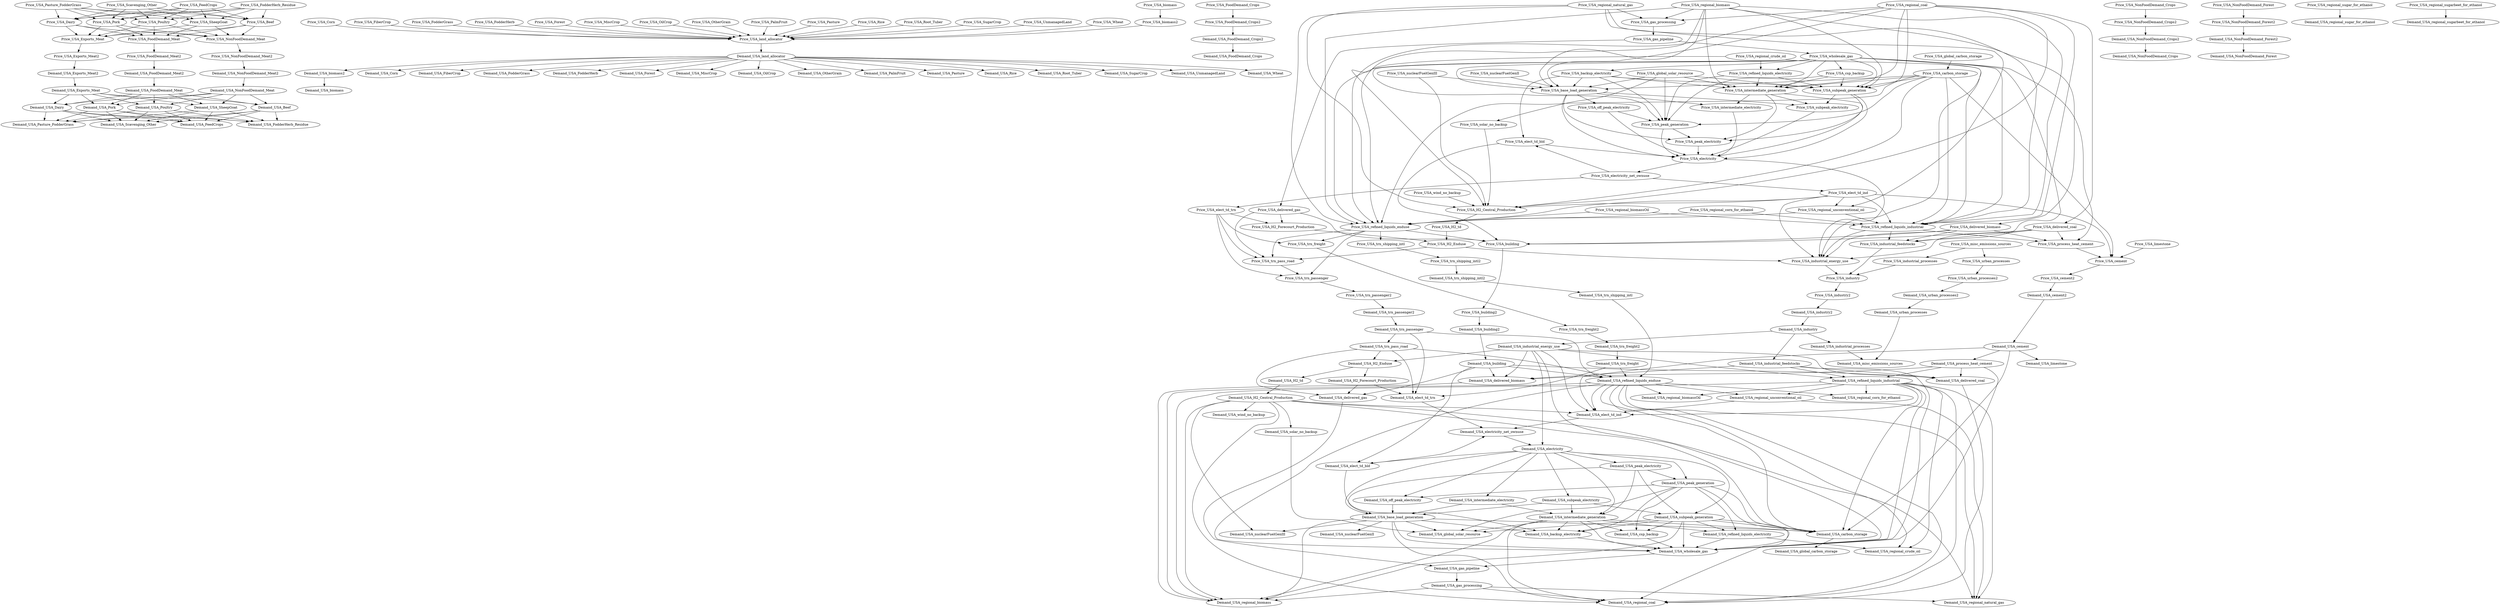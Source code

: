digraph gcam {
Price_USA_Beef -> Price_USA_Exports_Meat;
Price_USA_Beef -> Price_USA_FoodDemand_Meat;
Price_USA_Beef -> Price_USA_NonFoodDemand_Meat;
Demand_USA_Beef -> Demand_USA_FeedCrops;
Demand_USA_Beef -> Demand_USA_FodderHerb_Residue;
Demand_USA_Beef -> Demand_USA_Pasture_FodderGrass;
Demand_USA_Beef -> Demand_USA_Scavenging_Other;
Price_USA_Corn -> Price_USA_land_allocator;
Price_USA_Dairy -> Price_USA_Exports_Meat;
Price_USA_Dairy -> Price_USA_FoodDemand_Meat;
Price_USA_Dairy -> Price_USA_NonFoodDemand_Meat;
Demand_USA_Dairy -> Demand_USA_FeedCrops;
Demand_USA_Dairy -> Demand_USA_FodderHerb_Residue;
Demand_USA_Dairy -> Demand_USA_Pasture_FodderGrass;
Demand_USA_Dairy -> Demand_USA_Scavenging_Other;
Demand_USA_Exports_Meat2 -> Demand_USA_Exports_Meat;
Price_USA_Exports_Meat -> Price_USA_Exports_Meat2;
Demand_USA_Exports_Meat -> Demand_USA_Beef;
Demand_USA_Exports_Meat -> Demand_USA_Dairy;
Demand_USA_Exports_Meat -> Demand_USA_Pork;
Demand_USA_Exports_Meat -> Demand_USA_Poultry;
Demand_USA_Exports_Meat -> Demand_USA_SheepGoat;
Price_USA_Exports_Meat2 -> Demand_USA_Exports_Meat2;
Price_USA_FeedCrops -> Price_USA_Beef;
Price_USA_FeedCrops -> Price_USA_Dairy;
Price_USA_FeedCrops -> Price_USA_Pork;
Price_USA_FeedCrops -> Price_USA_Poultry;
Price_USA_FeedCrops -> Price_USA_SheepGoat;
Price_USA_FiberCrop -> Price_USA_land_allocator;
Price_USA_FodderGrass -> Price_USA_land_allocator;
Price_USA_FodderHerb -> Price_USA_land_allocator;
Price_USA_FodderHerb_Residue -> Price_USA_Beef;
Price_USA_FodderHerb_Residue -> Price_USA_Dairy;
Price_USA_FodderHerb_Residue -> Price_USA_Pork;
Price_USA_FodderHerb_Residue -> Price_USA_Poultry;
Price_USA_FodderHerb_Residue -> Price_USA_SheepGoat;
Demand_USA_FoodDemand_Crops2 -> Demand_USA_FoodDemand_Crops;
Price_USA_FoodDemand_Crops -> Price_USA_FoodDemand_Crops2;
Price_USA_FoodDemand_Crops2 -> Demand_USA_FoodDemand_Crops2;
Demand_USA_FoodDemand_Meat2 -> Demand_USA_FoodDemand_Meat;
Price_USA_FoodDemand_Meat -> Price_USA_FoodDemand_Meat2;
Demand_USA_FoodDemand_Meat -> Demand_USA_Beef;
Demand_USA_FoodDemand_Meat -> Demand_USA_Dairy;
Demand_USA_FoodDemand_Meat -> Demand_USA_Pork;
Demand_USA_FoodDemand_Meat -> Demand_USA_Poultry;
Demand_USA_FoodDemand_Meat -> Demand_USA_SheepGoat;
Price_USA_FoodDemand_Meat2 -> Demand_USA_FoodDemand_Meat2;
Price_USA_Forest -> Price_USA_land_allocator;
Price_USA_H2_Central_Production -> Price_USA_H2_td;
Demand_USA_H2_Central_Production -> Demand_USA_carbon_storage;
Demand_USA_H2_Central_Production -> Demand_USA_elect_td_ind;
Demand_USA_H2_Central_Production -> Demand_USA_nuclearFuelGenIII;
Demand_USA_H2_Central_Production -> Demand_USA_regional_biomass;
Demand_USA_H2_Central_Production -> Demand_USA_regional_coal;
Demand_USA_H2_Central_Production -> Demand_USA_regional_natural_gas;
Demand_USA_H2_Central_Production -> Demand_USA_solar_no_backup;
Demand_USA_H2_Central_Production -> Demand_USA_wind_no_backup;
Price_USA_H2_Enduse -> Price_USA_industrial_energy_use;
Price_USA_H2_Enduse -> Price_USA_trn_pass_road;
Demand_USA_H2_Enduse -> Demand_USA_H2_Forecourt_Production;
Demand_USA_H2_Enduse -> Demand_USA_H2_td;
Price_USA_H2_Forecourt_Production -> Price_USA_H2_Enduse;
Demand_USA_H2_Forecourt_Production -> Demand_USA_delivered_gas;
Demand_USA_H2_Forecourt_Production -> Demand_USA_elect_td_trn;
Price_USA_H2_td -> Price_USA_H2_Enduse;
Demand_USA_H2_td -> Demand_USA_H2_Central_Production;
Price_USA_MiscCrop -> Price_USA_land_allocator;
Demand_USA_NonFoodDemand_Crops2 -> Demand_USA_NonFoodDemand_Crops;
Price_USA_NonFoodDemand_Crops -> Price_USA_NonFoodDemand_Crops2;
Price_USA_NonFoodDemand_Crops2 -> Demand_USA_NonFoodDemand_Crops2;
Demand_USA_NonFoodDemand_Forest2 -> Demand_USA_NonFoodDemand_Forest;
Price_USA_NonFoodDemand_Forest -> Price_USA_NonFoodDemand_Forest2;
Price_USA_NonFoodDemand_Forest2 -> Demand_USA_NonFoodDemand_Forest2;
Demand_USA_NonFoodDemand_Meat2 -> Demand_USA_NonFoodDemand_Meat;
Price_USA_NonFoodDemand_Meat -> Price_USA_NonFoodDemand_Meat2;
Demand_USA_NonFoodDemand_Meat -> Demand_USA_Beef;
Demand_USA_NonFoodDemand_Meat -> Demand_USA_Dairy;
Demand_USA_NonFoodDemand_Meat -> Demand_USA_Pork;
Demand_USA_NonFoodDemand_Meat -> Demand_USA_Poultry;
Demand_USA_NonFoodDemand_Meat -> Demand_USA_SheepGoat;
Price_USA_NonFoodDemand_Meat2 -> Demand_USA_NonFoodDemand_Meat2;
Price_USA_OilCrop -> Price_USA_land_allocator;
Price_USA_OtherGrain -> Price_USA_land_allocator;
Price_USA_PalmFruit -> Price_USA_land_allocator;
Price_USA_Pasture -> Price_USA_land_allocator;
Price_USA_Pasture_FodderGrass -> Price_USA_Beef;
Price_USA_Pasture_FodderGrass -> Price_USA_Dairy;
Price_USA_Pasture_FodderGrass -> Price_USA_Pork;
Price_USA_Pasture_FodderGrass -> Price_USA_Poultry;
Price_USA_Pasture_FodderGrass -> Price_USA_SheepGoat;
Price_USA_Pork -> Price_USA_Exports_Meat;
Price_USA_Pork -> Price_USA_FoodDemand_Meat;
Price_USA_Pork -> Price_USA_NonFoodDemand_Meat;
Demand_USA_Pork -> Demand_USA_FeedCrops;
Demand_USA_Pork -> Demand_USA_FodderHerb_Residue;
Demand_USA_Pork -> Demand_USA_Pasture_FodderGrass;
Demand_USA_Pork -> Demand_USA_Scavenging_Other;
Price_USA_Poultry -> Price_USA_Exports_Meat;
Price_USA_Poultry -> Price_USA_FoodDemand_Meat;
Price_USA_Poultry -> Price_USA_NonFoodDemand_Meat;
Demand_USA_Poultry -> Demand_USA_FeedCrops;
Demand_USA_Poultry -> Demand_USA_FodderHerb_Residue;
Demand_USA_Poultry -> Demand_USA_Pasture_FodderGrass;
Demand_USA_Poultry -> Demand_USA_Scavenging_Other;
Price_USA_Rice -> Price_USA_land_allocator;
Price_USA_Root_Tuber -> Price_USA_land_allocator;
Price_USA_Scavenging_Other -> Price_USA_Beef;
Price_USA_Scavenging_Other -> Price_USA_Dairy;
Price_USA_Scavenging_Other -> Price_USA_Pork;
Price_USA_Scavenging_Other -> Price_USA_Poultry;
Price_USA_Scavenging_Other -> Price_USA_SheepGoat;
Price_USA_SheepGoat -> Price_USA_Exports_Meat;
Price_USA_SheepGoat -> Price_USA_FoodDemand_Meat;
Price_USA_SheepGoat -> Price_USA_NonFoodDemand_Meat;
Demand_USA_SheepGoat -> Demand_USA_FeedCrops;
Demand_USA_SheepGoat -> Demand_USA_FodderHerb_Residue;
Demand_USA_SheepGoat -> Demand_USA_Pasture_FodderGrass;
Demand_USA_SheepGoat -> Demand_USA_Scavenging_Other;
Price_USA_SugarCrop -> Price_USA_land_allocator;
Price_USA_UnmanagedLand -> Price_USA_land_allocator;
Price_USA_Wheat -> Price_USA_land_allocator;
Price_USA_backup_electricity -> Price_USA_base_load_generation;
Price_USA_backup_electricity -> Price_USA_elect_td_bld;
Price_USA_backup_electricity -> Price_USA_intermediate_generation;
Price_USA_backup_electricity -> Price_USA_peak_generation;
Price_USA_backup_electricity -> Price_USA_subpeak_generation;
Demand_USA_backup_electricity -> Demand_USA_wholesale_gas;
Price_USA_base_load_generation -> Price_USA_electricity;
Price_USA_base_load_generation -> Price_USA_intermediate_electricity;
Price_USA_base_load_generation -> Price_USA_off_peak_electricity;
Price_USA_base_load_generation -> Price_USA_peak_electricity;
Price_USA_base_load_generation -> Price_USA_subpeak_electricity;
Demand_USA_base_load_generation -> Demand_USA_backup_electricity;
Demand_USA_base_load_generation -> Demand_USA_carbon_storage;
Demand_USA_base_load_generation -> Demand_USA_global_solar_resource;
Demand_USA_base_load_generation -> Demand_USA_nuclearFuelGenIII;
Demand_USA_base_load_generation -> Demand_USA_nuclearFuelGenII;
Demand_USA_base_load_generation -> Demand_USA_regional_biomass;
Demand_USA_base_load_generation -> Demand_USA_regional_coal;
Demand_USA_base_load_generation -> Demand_USA_wholesale_gas;
Price_USA_biomass -> Price_USA_biomass2;
Price_USA_biomass2 -> Price_USA_land_allocator;
Demand_USA_biomass2 -> Demand_USA_biomass;
Price_USA_building -> Price_USA_building2;
Demand_USA_building2 -> Demand_USA_building;
Demand_USA_building -> Demand_USA_delivered_biomass;
Demand_USA_building -> Demand_USA_delivered_coal;
Demand_USA_building -> Demand_USA_delivered_gas;
Demand_USA_building -> Demand_USA_elect_td_bld;
Demand_USA_building -> Demand_USA_refined_liquids_enduse;
Price_USA_building2 -> Demand_USA_building2;
Price_USA_carbon_storage -> Price_USA_H2_Central_Production;
Price_USA_carbon_storage -> Price_USA_base_load_generation;
Price_USA_carbon_storage -> Price_USA_cement;
Price_USA_carbon_storage -> Price_USA_intermediate_generation;
Price_USA_carbon_storage -> Price_USA_peak_generation;
Price_USA_carbon_storage -> Price_USA_refined_liquids_enduse;
Price_USA_carbon_storage -> Price_USA_refined_liquids_industrial;
Price_USA_carbon_storage -> Price_USA_subpeak_generation;
Demand_USA_carbon_storage -> Demand_USA_global_carbon_storage;
Price_USA_cement -> Price_USA_cement2;
Demand_USA_cement -> Demand_USA_carbon_storage;
Demand_USA_cement -> Demand_USA_elect_td_ind;
Demand_USA_cement -> Demand_USA_limestone;
Demand_USA_cement -> Demand_USA_process_heat_cement;
Price_USA_cement2 -> Demand_USA_cement2;
Demand_USA_cement2 -> Demand_USA_cement;
Price_USA_csp_backup -> Price_USA_intermediate_generation;
Price_USA_csp_backup -> Price_USA_peak_generation;
Price_USA_csp_backup -> Price_USA_subpeak_generation;
Demand_USA_csp_backup -> Demand_USA_wholesale_gas;
Price_USA_delivered_biomass -> Price_USA_building;
Price_USA_delivered_biomass -> Price_USA_industrial_energy_use;
Price_USA_delivered_biomass -> Price_USA_industrial_feedstocks;
Price_USA_delivered_biomass -> Price_USA_process_heat_cement;
Demand_USA_delivered_biomass -> Demand_USA_regional_biomass;
Price_USA_delivered_coal -> Price_USA_building;
Price_USA_delivered_coal -> Price_USA_industrial_energy_use;
Price_USA_delivered_coal -> Price_USA_industrial_feedstocks;
Price_USA_delivered_coal -> Price_USA_process_heat_cement;
Demand_USA_delivered_coal -> Demand_USA_regional_coal;
Price_USA_delivered_gas -> Price_USA_H2_Forecourt_Production;
Price_USA_delivered_gas -> Price_USA_building;
Price_USA_delivered_gas -> Price_USA_trn_pass_road;
Demand_USA_delivered_gas -> Demand_USA_gas_pipeline;
Price_USA_elect_td_bld -> Price_USA_building;
Price_USA_elect_td_bld -> Price_USA_electricity;
Demand_USA_elect_td_bld -> Demand_USA_backup_electricity;
Demand_USA_elect_td_bld -> Demand_USA_electricity_net_ownuse;
Price_USA_elect_td_ind -> Price_USA_H2_Central_Production;
Price_USA_elect_td_ind -> Price_USA_cement;
Price_USA_elect_td_ind -> Price_USA_industrial_energy_use;
Price_USA_elect_td_ind -> Price_USA_refined_liquids_enduse;
Price_USA_elect_td_ind -> Price_USA_refined_liquids_industrial;
Price_USA_elect_td_ind -> Price_USA_regional_unconventional_oil;
Demand_USA_elect_td_ind -> Demand_USA_electricity_net_ownuse;
Price_USA_elect_td_trn -> Price_USA_H2_Forecourt_Production;
Price_USA_elect_td_trn -> Price_USA_trn_freight;
Price_USA_elect_td_trn -> Price_USA_trn_pass_road;
Price_USA_elect_td_trn -> Price_USA_trn_passenger;
Demand_USA_elect_td_trn -> Demand_USA_electricity_net_ownuse;
Price_USA_electricity -> Price_USA_electricity_net_ownuse;
Price_USA_electricity -> Price_USA_industrial_energy_use;
Demand_USA_electricity -> Demand_USA_base_load_generation;
Demand_USA_electricity -> Demand_USA_elect_td_bld;
Demand_USA_electricity -> Demand_USA_intermediate_electricity;
Demand_USA_electricity -> Demand_USA_intermediate_generation;
Demand_USA_electricity -> Demand_USA_off_peak_electricity;
Demand_USA_electricity -> Demand_USA_peak_electricity;
Demand_USA_electricity -> Demand_USA_peak_generation;
Demand_USA_electricity -> Demand_USA_subpeak_electricity;
Demand_USA_electricity -> Demand_USA_subpeak_generation;
Price_USA_electricity_net_ownuse -> Price_USA_elect_td_bld;
Price_USA_electricity_net_ownuse -> Price_USA_elect_td_ind;
Price_USA_electricity_net_ownuse -> Price_USA_elect_td_trn;
Demand_USA_electricity_net_ownuse -> Demand_USA_electricity;
Price_USA_gas_pipeline -> Price_USA_delivered_gas;
Price_USA_gas_pipeline -> Price_USA_wholesale_gas;
Demand_USA_gas_pipeline -> Demand_USA_gas_processing;
Price_USA_gas_processing -> Price_USA_gas_pipeline;
Demand_USA_gas_processing -> Demand_USA_regional_biomass;
Demand_USA_gas_processing -> Demand_USA_regional_coal;
Demand_USA_gas_processing -> Demand_USA_regional_natural_gas;
Price_USA_global_carbon_storage -> Price_USA_carbon_storage;
Price_USA_global_solar_resource -> Price_USA_base_load_generation;
Price_USA_global_solar_resource -> Price_USA_intermediate_generation;
Price_USA_global_solar_resource -> Price_USA_peak_generation;
Price_USA_global_solar_resource -> Price_USA_solar_no_backup;
Price_USA_global_solar_resource -> Price_USA_subpeak_generation;
Price_USA_industrial_energy_use -> Price_USA_industry;
Demand_USA_industrial_energy_use -> Demand_USA_H2_Enduse;
Demand_USA_industrial_energy_use -> Demand_USA_delivered_biomass;
Demand_USA_industrial_energy_use -> Demand_USA_delivered_coal;
Demand_USA_industrial_energy_use -> Demand_USA_elect_td_ind;
Demand_USA_industrial_energy_use -> Demand_USA_electricity;
Demand_USA_industrial_energy_use -> Demand_USA_refined_liquids_industrial;
Demand_USA_industrial_energy_use -> Demand_USA_wholesale_gas;
Price_USA_industrial_feedstocks -> Price_USA_industry;
Demand_USA_industrial_feedstocks -> Demand_USA_delivered_biomass;
Demand_USA_industrial_feedstocks -> Demand_USA_delivered_coal;
Demand_USA_industrial_feedstocks -> Demand_USA_refined_liquids_industrial;
Demand_USA_industrial_feedstocks -> Demand_USA_wholesale_gas;
Price_USA_industrial_processes -> Price_USA_industry;
Demand_USA_industrial_processes -> Demand_USA_misc_emissions_sources;
Price_USA_industry -> Price_USA_industry2;
Demand_USA_industry2 -> Demand_USA_industry;
Demand_USA_industry -> Demand_USA_industrial_energy_use;
Demand_USA_industry -> Demand_USA_industrial_feedstocks;
Demand_USA_industry -> Demand_USA_industrial_processes;
Price_USA_industry2 -> Demand_USA_industry2;
Price_USA_intermediate_electricity -> Price_USA_electricity;
Demand_USA_intermediate_electricity -> Demand_USA_base_load_generation;
Demand_USA_intermediate_electricity -> Demand_USA_intermediate_generation;
Price_USA_intermediate_generation -> Price_USA_electricity;
Price_USA_intermediate_generation -> Price_USA_intermediate_electricity;
Price_USA_intermediate_generation -> Price_USA_peak_electricity;
Price_USA_intermediate_generation -> Price_USA_subpeak_electricity;
Demand_USA_intermediate_generation -> Demand_USA_backup_electricity;
Demand_USA_intermediate_generation -> Demand_USA_carbon_storage;
Demand_USA_intermediate_generation -> Demand_USA_csp_backup;
Demand_USA_intermediate_generation -> Demand_USA_global_solar_resource;
Demand_USA_intermediate_generation -> Demand_USA_refined_liquids_electricity;
Demand_USA_intermediate_generation -> Demand_USA_regional_biomass;
Demand_USA_intermediate_generation -> Demand_USA_regional_coal;
Demand_USA_intermediate_generation -> Demand_USA_wholesale_gas;
Price_USA_land_allocator -> Demand_USA_land_allocator;
Demand_USA_land_allocator -> Demand_USA_Corn;
Demand_USA_land_allocator -> Demand_USA_FiberCrop;
Demand_USA_land_allocator -> Demand_USA_FodderGrass;
Demand_USA_land_allocator -> Demand_USA_FodderHerb;
Demand_USA_land_allocator -> Demand_USA_Forest;
Demand_USA_land_allocator -> Demand_USA_MiscCrop;
Demand_USA_land_allocator -> Demand_USA_OilCrop;
Demand_USA_land_allocator -> Demand_USA_OtherGrain;
Demand_USA_land_allocator -> Demand_USA_PalmFruit;
Demand_USA_land_allocator -> Demand_USA_Pasture;
Demand_USA_land_allocator -> Demand_USA_Rice;
Demand_USA_land_allocator -> Demand_USA_Root_Tuber;
Demand_USA_land_allocator -> Demand_USA_SugarCrop;
Demand_USA_land_allocator -> Demand_USA_UnmanagedLand;
Demand_USA_land_allocator -> Demand_USA_Wheat;
Demand_USA_land_allocator -> Demand_USA_biomass2;
Price_USA_limestone -> Price_USA_cement;
Price_USA_misc_emissions_sources -> Price_USA_industrial_processes;
Price_USA_misc_emissions_sources -> Price_USA_urban_processes;
Price_USA_nuclearFuelGenIII -> Price_USA_H2_Central_Production;
Price_USA_nuclearFuelGenIII -> Price_USA_base_load_generation;
Price_USA_nuclearFuelGenII -> Price_USA_base_load_generation;
Price_USA_off_peak_electricity -> Price_USA_electricity;
Price_USA_off_peak_electricity -> Price_USA_peak_generation;
Demand_USA_off_peak_electricity -> Demand_USA_base_load_generation;
Price_USA_peak_electricity -> Price_USA_electricity;
Demand_USA_peak_electricity -> Demand_USA_base_load_generation;
Demand_USA_peak_electricity -> Demand_USA_intermediate_generation;
Demand_USA_peak_electricity -> Demand_USA_peak_generation;
Demand_USA_peak_electricity -> Demand_USA_subpeak_generation;
Price_USA_peak_generation -> Price_USA_electricity;
Price_USA_peak_generation -> Price_USA_peak_electricity;
Demand_USA_peak_generation -> Demand_USA_backup_electricity;
Demand_USA_peak_generation -> Demand_USA_carbon_storage;
Demand_USA_peak_generation -> Demand_USA_csp_backup;
Demand_USA_peak_generation -> Demand_USA_global_solar_resource;
Demand_USA_peak_generation -> Demand_USA_off_peak_electricity;
Demand_USA_peak_generation -> Demand_USA_refined_liquids_electricity;
Demand_USA_peak_generation -> Demand_USA_wholesale_gas;
Price_USA_process_heat_cement -> Price_USA_cement;
Demand_USA_process_heat_cement -> Demand_USA_delivered_biomass;
Demand_USA_process_heat_cement -> Demand_USA_delivered_coal;
Demand_USA_process_heat_cement -> Demand_USA_refined_liquids_industrial;
Demand_USA_process_heat_cement -> Demand_USA_wholesale_gas;
Price_USA_refined_liquids_electricity -> Price_USA_intermediate_generation;
Price_USA_refined_liquids_electricity -> Price_USA_peak_generation;
Price_USA_refined_liquids_electricity -> Price_USA_subpeak_generation;
Demand_USA_refined_liquids_electricity -> Demand_USA_regional_crude_oil;
Demand_USA_refined_liquids_electricity -> Demand_USA_wholesale_gas;
Price_USA_refined_liquids_enduse -> Price_USA_building;
Price_USA_refined_liquids_enduse -> Price_USA_trn_freight;
Price_USA_refined_liquids_enduse -> Price_USA_trn_pass_road;
Price_USA_refined_liquids_enduse -> Price_USA_trn_passenger;
Price_USA_refined_liquids_enduse -> Price_USA_trn_shipping_intl;
Demand_USA_refined_liquids_enduse -> Demand_USA_carbon_storage;
Demand_USA_refined_liquids_enduse -> Demand_USA_elect_td_ind;
Demand_USA_refined_liquids_enduse -> Demand_USA_regional_biomassOil;
Demand_USA_refined_liquids_enduse -> Demand_USA_regional_biomass;
Demand_USA_refined_liquids_enduse -> Demand_USA_regional_coal;
Demand_USA_refined_liquids_enduse -> Demand_USA_regional_corn_for_ethanol;
Demand_USA_refined_liquids_enduse -> Demand_USA_regional_crude_oil;
Demand_USA_refined_liquids_enduse -> Demand_USA_regional_natural_gas;
Demand_USA_refined_liquids_enduse -> Demand_USA_regional_unconventional_oil;
Demand_USA_refined_liquids_enduse -> Demand_USA_wholesale_gas;
Price_USA_refined_liquids_industrial -> Price_USA_industrial_energy_use;
Price_USA_refined_liquids_industrial -> Price_USA_industrial_feedstocks;
Price_USA_refined_liquids_industrial -> Price_USA_process_heat_cement;
Demand_USA_refined_liquids_industrial -> Demand_USA_carbon_storage;
Demand_USA_refined_liquids_industrial -> Demand_USA_elect_td_ind;
Demand_USA_refined_liquids_industrial -> Demand_USA_regional_biomassOil;
Demand_USA_refined_liquids_industrial -> Demand_USA_regional_biomass;
Demand_USA_refined_liquids_industrial -> Demand_USA_regional_coal;
Demand_USA_refined_liquids_industrial -> Demand_USA_regional_corn_for_ethanol;
Demand_USA_refined_liquids_industrial -> Demand_USA_regional_crude_oil;
Demand_USA_refined_liquids_industrial -> Demand_USA_regional_natural_gas;
Demand_USA_refined_liquids_industrial -> Demand_USA_regional_unconventional_oil;
Demand_USA_refined_liquids_industrial -> Demand_USA_wholesale_gas;
Price_USA_regional_biomassOil -> Price_USA_refined_liquids_enduse;
Price_USA_regional_biomassOil -> Price_USA_refined_liquids_industrial;
Price_USA_regional_biomass -> Price_USA_H2_Central_Production;
Price_USA_regional_biomass -> Price_USA_base_load_generation;
Price_USA_regional_biomass -> Price_USA_delivered_biomass;
Price_USA_regional_biomass -> Price_USA_gas_processing;
Price_USA_regional_biomass -> Price_USA_intermediate_generation;
Price_USA_regional_biomass -> Price_USA_refined_liquids_enduse;
Price_USA_regional_biomass -> Price_USA_refined_liquids_industrial;
Price_USA_regional_biomass -> Price_USA_subpeak_generation;
Price_USA_regional_coal -> Price_USA_H2_Central_Production;
Price_USA_regional_coal -> Price_USA_base_load_generation;
Price_USA_regional_coal -> Price_USA_delivered_coal;
Price_USA_regional_coal -> Price_USA_gas_processing;
Price_USA_regional_coal -> Price_USA_intermediate_generation;
Price_USA_regional_coal -> Price_USA_refined_liquids_enduse;
Price_USA_regional_coal -> Price_USA_refined_liquids_industrial;
Price_USA_regional_coal -> Price_USA_subpeak_generation;
Price_USA_regional_corn_for_ethanol -> Price_USA_refined_liquids_enduse;
Price_USA_regional_corn_for_ethanol -> Price_USA_refined_liquids_industrial;
Price_USA_regional_crude_oil -> Price_USA_refined_liquids_electricity;
Price_USA_regional_crude_oil -> Price_USA_refined_liquids_enduse;
Price_USA_regional_crude_oil -> Price_USA_refined_liquids_industrial;
Price_USA_regional_natural_gas -> Price_USA_H2_Central_Production;
Price_USA_regional_natural_gas -> Price_USA_gas_processing;
Price_USA_regional_natural_gas -> Price_USA_refined_liquids_enduse;
Price_USA_regional_natural_gas -> Price_USA_refined_liquids_industrial;
Price_USA_regional_natural_gas -> Price_USA_regional_unconventional_oil;
Price_USA_regional_sugar_for_ethanol -> Demand_USA_regional_sugar_for_ethanol;
Price_USA_regional_sugarbeet_for_ethanol -> Demand_USA_regional_sugarbeet_for_ethanol;
Price_USA_regional_unconventional_oil -> Price_USA_refined_liquids_enduse;
Price_USA_regional_unconventional_oil -> Price_USA_refined_liquids_industrial;
Demand_USA_regional_unconventional_oil -> Demand_USA_elect_td_ind;
Demand_USA_regional_unconventional_oil -> Demand_USA_regional_natural_gas;
Price_USA_solar_no_backup -> Price_USA_H2_Central_Production;
Demand_USA_solar_no_backup -> Demand_USA_global_solar_resource;
Price_USA_subpeak_electricity -> Price_USA_electricity;
Demand_USA_subpeak_electricity -> Demand_USA_base_load_generation;
Demand_USA_subpeak_electricity -> Demand_USA_intermediate_generation;
Demand_USA_subpeak_electricity -> Demand_USA_subpeak_generation;
Price_USA_subpeak_generation -> Price_USA_electricity;
Price_USA_subpeak_generation -> Price_USA_peak_electricity;
Price_USA_subpeak_generation -> Price_USA_subpeak_electricity;
Demand_USA_subpeak_generation -> Demand_USA_backup_electricity;
Demand_USA_subpeak_generation -> Demand_USA_carbon_storage;
Demand_USA_subpeak_generation -> Demand_USA_csp_backup;
Demand_USA_subpeak_generation -> Demand_USA_global_solar_resource;
Demand_USA_subpeak_generation -> Demand_USA_refined_liquids_electricity;
Demand_USA_subpeak_generation -> Demand_USA_regional_biomass;
Demand_USA_subpeak_generation -> Demand_USA_regional_coal;
Demand_USA_subpeak_generation -> Demand_USA_wholesale_gas;
Demand_USA_trn_freight2 -> Demand_USA_trn_freight;
Price_USA_trn_freight -> Price_USA_trn_freight2;
Demand_USA_trn_freight -> Demand_USA_elect_td_trn;
Demand_USA_trn_freight -> Demand_USA_refined_liquids_enduse;
Price_USA_trn_freight2 -> Demand_USA_trn_freight2;
Price_USA_trn_pass_road -> Price_USA_trn_passenger;
Demand_USA_trn_pass_road -> Demand_USA_H2_Enduse;
Demand_USA_trn_pass_road -> Demand_USA_delivered_gas;
Demand_USA_trn_pass_road -> Demand_USA_elect_td_trn;
Demand_USA_trn_pass_road -> Demand_USA_refined_liquids_enduse;
Demand_USA_trn_passenger2 -> Demand_USA_trn_passenger;
Price_USA_trn_passenger -> Price_USA_trn_passenger2;
Demand_USA_trn_passenger -> Demand_USA_elect_td_trn;
Demand_USA_trn_passenger -> Demand_USA_refined_liquids_enduse;
Demand_USA_trn_passenger -> Demand_USA_trn_pass_road;
Price_USA_trn_passenger2 -> Demand_USA_trn_passenger2;
Demand_USA_trn_shipping_intl2 -> Demand_USA_trn_shipping_intl;
Price_USA_trn_shipping_intl -> Price_USA_trn_shipping_intl2;
Demand_USA_trn_shipping_intl -> Demand_USA_refined_liquids_enduse;
Price_USA_trn_shipping_intl2 -> Demand_USA_trn_shipping_intl2;
Demand_USA_urban_processes2 -> Demand_USA_urban_processes;
Price_USA_urban_processes -> Price_USA_urban_processes2;
Demand_USA_urban_processes -> Demand_USA_misc_emissions_sources;
Price_USA_urban_processes2 -> Demand_USA_urban_processes2;
Price_USA_wholesale_gas -> Price_USA_backup_electricity;
Price_USA_wholesale_gas -> Price_USA_base_load_generation;
Price_USA_wholesale_gas -> Price_USA_csp_backup;
Price_USA_wholesale_gas -> Price_USA_industrial_energy_use;
Price_USA_wholesale_gas -> Price_USA_industrial_feedstocks;
Price_USA_wholesale_gas -> Price_USA_intermediate_generation;
Price_USA_wholesale_gas -> Price_USA_peak_generation;
Price_USA_wholesale_gas -> Price_USA_process_heat_cement;
Price_USA_wholesale_gas -> Price_USA_refined_liquids_electricity;
Price_USA_wholesale_gas -> Price_USA_refined_liquids_enduse;
Price_USA_wholesale_gas -> Price_USA_refined_liquids_industrial;
Price_USA_wholesale_gas -> Price_USA_subpeak_generation;
Demand_USA_wholesale_gas -> Demand_USA_gas_pipeline;
Price_USA_wind_no_backup -> Price_USA_H2_Central_Production;
}
